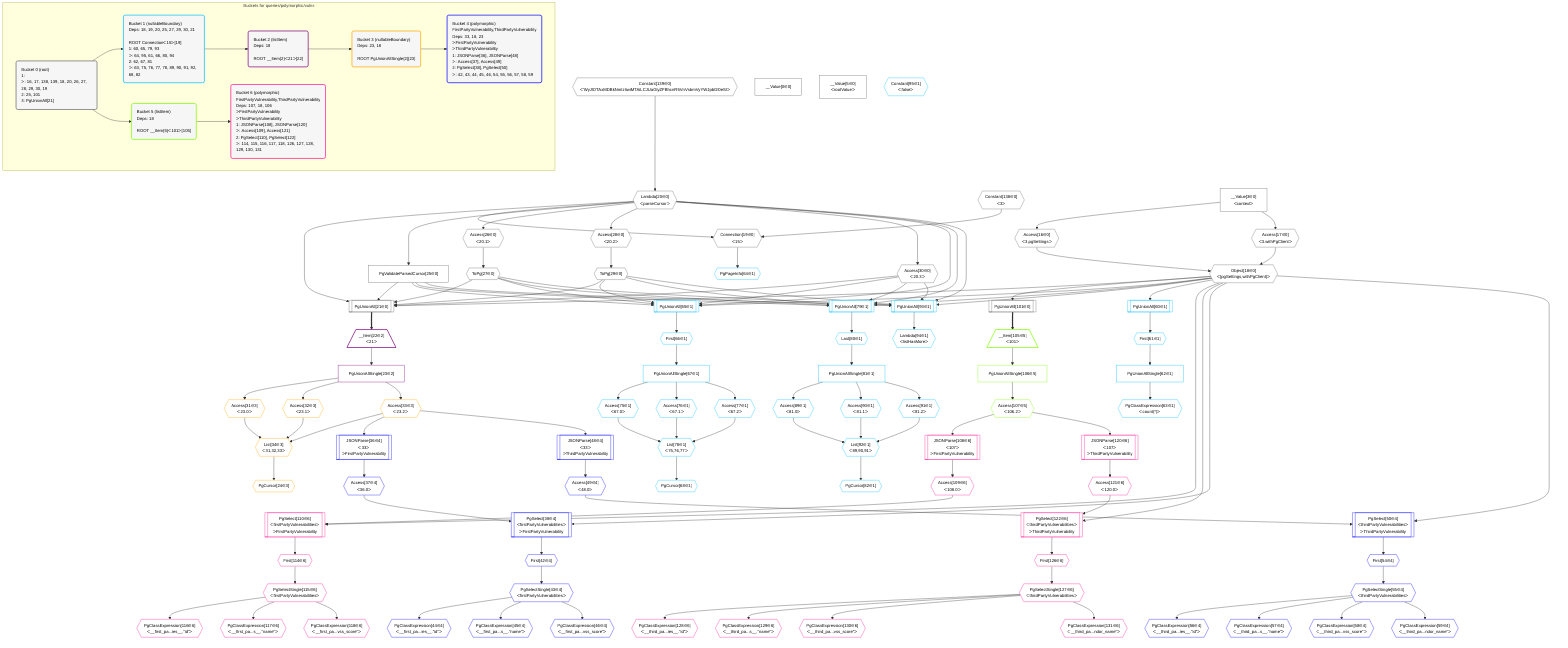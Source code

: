 %%{init: {'themeVariables': { 'fontSize': '12px'}}}%%
graph TD
    classDef path fill:#eee,stroke:#000,color:#000
    classDef plan fill:#fff,stroke-width:1px,color:#000
    classDef itemplan fill:#fff,stroke-width:2px,color:#000
    classDef unbatchedplan fill:#dff,stroke-width:1px,color:#000
    classDef sideeffectplan fill:#fcc,stroke-width:2px,color:#000
    classDef bucket fill:#f6f6f6,color:#000,stroke-width:2px,text-align:left


    %% plan dependencies
    PgUnionAll21[["PgUnionAll[21∈0]"]]:::plan
    Object18{{"Object[18∈0]<br />ᐸ{pgSettings,withPgClient}ᐳ"}}:::plan
    Lambda20{{"Lambda[20∈0]<br />ᐸparseCursorᐳ"}}:::plan
    PgValidateParsedCursor25["PgValidateParsedCursor[25∈0]"]:::plan
    ToPg27{{"ToPg[27∈0]"}}:::plan
    ToPg29{{"ToPg[29∈0]"}}:::plan
    Access30{{"Access[30∈0]<br />ᐸ20.3ᐳ"}}:::plan
    Object18 & Lambda20 & PgValidateParsedCursor25 & ToPg27 & ToPg29 & Access30 --> PgUnionAll21
    Access16{{"Access[16∈0]<br />ᐸ3.pgSettingsᐳ"}}:::plan
    Access17{{"Access[17∈0]<br />ᐸ3.withPgClientᐳ"}}:::plan
    Access16 & Access17 --> Object18
    Connection19{{"Connection[19∈0]<br />ᐸ15ᐳ"}}:::plan
    Constant138{{"Constant[138∈0]<br />ᐸ3ᐳ"}}:::plan
    Constant138 & Lambda20 --> Connection19
    __Value3["__Value[3∈0]<br />ᐸcontextᐳ"]:::plan
    __Value3 --> Access16
    __Value3 --> Access17
    Constant139{{"Constant[139∈0]<br />ᐸ'WyJlOTAxMDBkNmIzIiwiMTAiLCJUaGlyZFBhcnR5VnVsbmVyYWJpbGl0eSIᐳ"}}:::plan
    Constant139 --> Lambda20
    Lambda20 --> PgValidateParsedCursor25
    Access26{{"Access[26∈0]<br />ᐸ20.1ᐳ"}}:::plan
    Lambda20 --> Access26
    Access26 --> ToPg27
    Access28{{"Access[28∈0]<br />ᐸ20.2ᐳ"}}:::plan
    Lambda20 --> Access28
    Access28 --> ToPg29
    Lambda20 --> Access30
    PgUnionAll101[["PgUnionAll[101∈0]"]]:::plan
    Object18 --> PgUnionAll101
    __Value0["__Value[0∈0]"]:::plan
    __Value5["__Value[5∈0]<br />ᐸrootValueᐳ"]:::plan
    __Item105[/"__Item[105∈5]<br />ᐸ101ᐳ"\]:::itemplan
    PgUnionAll101 ==> __Item105
    PgUnionAllSingle106["PgUnionAllSingle[106∈5]"]:::plan
    __Item105 --> PgUnionAllSingle106
    Access107{{"Access[107∈5]<br />ᐸ106.2ᐳ"}}:::plan
    PgUnionAllSingle106 --> Access107
    PgUnionAll65[["PgUnionAll[65∈1]"]]:::plan
    Object18 & Lambda20 & PgValidateParsedCursor25 & ToPg27 & ToPg29 & Access30 --> PgUnionAll65
    PgUnionAll79[["PgUnionAll[79∈1]"]]:::plan
    Object18 & Lambda20 & PgValidateParsedCursor25 & ToPg27 & ToPg29 & Access30 --> PgUnionAll79
    PgUnionAll93[["PgUnionAll[93∈1]"]]:::plan
    Object18 & Lambda20 & PgValidateParsedCursor25 & ToPg27 & ToPg29 & Access30 --> PgUnionAll93
    List78{{"List[78∈1]<br />ᐸ75,76,77ᐳ"}}:::plan
    Access75{{"Access[75∈1]<br />ᐸ67.0ᐳ"}}:::plan
    Access76{{"Access[76∈1]<br />ᐸ67.1ᐳ"}}:::plan
    Access77{{"Access[77∈1]<br />ᐸ67.2ᐳ"}}:::plan
    Access75 & Access76 & Access77 --> List78
    List92{{"List[92∈1]<br />ᐸ89,90,91ᐳ"}}:::plan
    Access89{{"Access[89∈1]<br />ᐸ81.0ᐳ"}}:::plan
    Access90{{"Access[90∈1]<br />ᐸ81.1ᐳ"}}:::plan
    Access91{{"Access[91∈1]<br />ᐸ81.2ᐳ"}}:::plan
    Access89 & Access90 & Access91 --> List92
    PgUnionAll60[["PgUnionAll[60∈1]"]]:::plan
    Object18 --> PgUnionAll60
    First61{{"First[61∈1]"}}:::plan
    PgUnionAll60 --> First61
    PgUnionAllSingle62["PgUnionAllSingle[62∈1]"]:::plan
    First61 --> PgUnionAllSingle62
    PgClassExpression63{{"PgClassExpression[63∈1]<br />ᐸcount(*)ᐳ"}}:::plan
    PgUnionAllSingle62 --> PgClassExpression63
    PgPageInfo64{{"PgPageInfo[64∈1]"}}:::plan
    Connection19 --> PgPageInfo64
    First66{{"First[66∈1]"}}:::plan
    PgUnionAll65 --> First66
    PgUnionAllSingle67["PgUnionAllSingle[67∈1]"]:::plan
    First66 --> PgUnionAllSingle67
    PgUnionAllSingle67 --> Access75
    PgUnionAllSingle67 --> Access76
    PgUnionAllSingle67 --> Access77
    PgCursor68{{"PgCursor[68∈1]"}}:::plan
    List78 --> PgCursor68
    Last80{{"Last[80∈1]"}}:::plan
    PgUnionAll79 --> Last80
    PgUnionAllSingle81["PgUnionAllSingle[81∈1]"]:::plan
    Last80 --> PgUnionAllSingle81
    PgUnionAllSingle81 --> Access89
    PgUnionAllSingle81 --> Access90
    PgUnionAllSingle81 --> Access91
    PgCursor82{{"PgCursor[82∈1]"}}:::plan
    List92 --> PgCursor82
    Lambda94{{"Lambda[94∈1]<br />ᐸlistHasMoreᐳ"}}:::plan
    PgUnionAll93 --> Lambda94
    Constant95{{"Constant[95∈1]<br />ᐸfalseᐳ"}}:::plan
    PgSelect110[["PgSelect[110∈6]<br />ᐸfirstPartyVulnerabilitiesᐳ<br />ᐳFirstPartyVulnerability"]]:::plan
    Access109{{"Access[109∈6]<br />ᐸ108.0ᐳ"}}:::plan
    Object18 & Access109 --> PgSelect110
    PgSelect122[["PgSelect[122∈6]<br />ᐸthirdPartyVulnerabilitiesᐳ<br />ᐳThirdPartyVulnerability"]]:::plan
    Access121{{"Access[121∈6]<br />ᐸ120.0ᐳ"}}:::plan
    Object18 & Access121 --> PgSelect122
    __Item22[/"__Item[22∈2]<br />ᐸ21ᐳ"\]:::itemplan
    PgUnionAll21 ==> __Item22
    PgUnionAllSingle23["PgUnionAllSingle[23∈2]"]:::plan
    __Item22 --> PgUnionAllSingle23
    JSONParse108[["JSONParse[108∈6]<br />ᐸ107ᐳ<br />ᐳFirstPartyVulnerability"]]:::plan
    Access107 --> JSONParse108
    JSONParse108 --> Access109
    First114{{"First[114∈6]"}}:::plan
    PgSelect110 --> First114
    PgSelectSingle115{{"PgSelectSingle[115∈6]<br />ᐸfirstPartyVulnerabilitiesᐳ"}}:::plan
    First114 --> PgSelectSingle115
    PgClassExpression116{{"PgClassExpression[116∈6]<br />ᐸ__first_pa...ies__.”id”ᐳ"}}:::plan
    PgSelectSingle115 --> PgClassExpression116
    PgClassExpression117{{"PgClassExpression[117∈6]<br />ᐸ__first_pa...s__.”name”ᐳ"}}:::plan
    PgSelectSingle115 --> PgClassExpression117
    PgClassExpression118{{"PgClassExpression[118∈6]<br />ᐸ__first_pa...vss_score”ᐳ"}}:::plan
    PgSelectSingle115 --> PgClassExpression118
    JSONParse120[["JSONParse[120∈6]<br />ᐸ107ᐳ<br />ᐳThirdPartyVulnerability"]]:::plan
    Access107 --> JSONParse120
    JSONParse120 --> Access121
    First126{{"First[126∈6]"}}:::plan
    PgSelect122 --> First126
    PgSelectSingle127{{"PgSelectSingle[127∈6]<br />ᐸthirdPartyVulnerabilitiesᐳ"}}:::plan
    First126 --> PgSelectSingle127
    PgClassExpression128{{"PgClassExpression[128∈6]<br />ᐸ__third_pa...ies__.”id”ᐳ"}}:::plan
    PgSelectSingle127 --> PgClassExpression128
    PgClassExpression129{{"PgClassExpression[129∈6]<br />ᐸ__third_pa...s__.”name”ᐳ"}}:::plan
    PgSelectSingle127 --> PgClassExpression129
    PgClassExpression130{{"PgClassExpression[130∈6]<br />ᐸ__third_pa...vss_score”ᐳ"}}:::plan
    PgSelectSingle127 --> PgClassExpression130
    PgClassExpression131{{"PgClassExpression[131∈6]<br />ᐸ__third_pa...ndor_name”ᐳ"}}:::plan
    PgSelectSingle127 --> PgClassExpression131
    List34{{"List[34∈3]<br />ᐸ31,32,33ᐳ"}}:::plan
    Access31{{"Access[31∈3]<br />ᐸ23.0ᐳ"}}:::plan
    Access32{{"Access[32∈3]<br />ᐸ23.1ᐳ"}}:::plan
    Access33{{"Access[33∈3]<br />ᐸ23.2ᐳ"}}:::plan
    Access31 & Access32 & Access33 --> List34
    PgUnionAllSingle23 --> Access31
    PgUnionAllSingle23 --> Access32
    PgUnionAllSingle23 --> Access33
    PgCursor24{{"PgCursor[24∈3]"}}:::plan
    List34 --> PgCursor24
    PgSelect38[["PgSelect[38∈4]<br />ᐸfirstPartyVulnerabilitiesᐳ<br />ᐳFirstPartyVulnerability"]]:::plan
    Access37{{"Access[37∈4]<br />ᐸ36.0ᐳ"}}:::plan
    Object18 & Access37 --> PgSelect38
    PgSelect50[["PgSelect[50∈4]<br />ᐸthirdPartyVulnerabilitiesᐳ<br />ᐳThirdPartyVulnerability"]]:::plan
    Access49{{"Access[49∈4]<br />ᐸ48.0ᐳ"}}:::plan
    Object18 & Access49 --> PgSelect50
    JSONParse36[["JSONParse[36∈4]<br />ᐸ33ᐳ<br />ᐳFirstPartyVulnerability"]]:::plan
    Access33 --> JSONParse36
    JSONParse36 --> Access37
    First42{{"First[42∈4]"}}:::plan
    PgSelect38 --> First42
    PgSelectSingle43{{"PgSelectSingle[43∈4]<br />ᐸfirstPartyVulnerabilitiesᐳ"}}:::plan
    First42 --> PgSelectSingle43
    PgClassExpression44{{"PgClassExpression[44∈4]<br />ᐸ__first_pa...ies__.”id”ᐳ"}}:::plan
    PgSelectSingle43 --> PgClassExpression44
    PgClassExpression45{{"PgClassExpression[45∈4]<br />ᐸ__first_pa...s__.”name”ᐳ"}}:::plan
    PgSelectSingle43 --> PgClassExpression45
    PgClassExpression46{{"PgClassExpression[46∈4]<br />ᐸ__first_pa...vss_score”ᐳ"}}:::plan
    PgSelectSingle43 --> PgClassExpression46
    JSONParse48[["JSONParse[48∈4]<br />ᐸ33ᐳ<br />ᐳThirdPartyVulnerability"]]:::plan
    Access33 --> JSONParse48
    JSONParse48 --> Access49
    First54{{"First[54∈4]"}}:::plan
    PgSelect50 --> First54
    PgSelectSingle55{{"PgSelectSingle[55∈4]<br />ᐸthirdPartyVulnerabilitiesᐳ"}}:::plan
    First54 --> PgSelectSingle55
    PgClassExpression56{{"PgClassExpression[56∈4]<br />ᐸ__third_pa...ies__.”id”ᐳ"}}:::plan
    PgSelectSingle55 --> PgClassExpression56
    PgClassExpression57{{"PgClassExpression[57∈4]<br />ᐸ__third_pa...s__.”name”ᐳ"}}:::plan
    PgSelectSingle55 --> PgClassExpression57
    PgClassExpression58{{"PgClassExpression[58∈4]<br />ᐸ__third_pa...vss_score”ᐳ"}}:::plan
    PgSelectSingle55 --> PgClassExpression58
    PgClassExpression59{{"PgClassExpression[59∈4]<br />ᐸ__third_pa...ndor_name”ᐳ"}}:::plan
    PgSelectSingle55 --> PgClassExpression59

    %% define steps

    subgraph "Buckets for queries/polymorphic/vulns"
    Bucket0("Bucket 0 (root)<br />1: <br />ᐳ: 16, 17, 138, 139, 18, 20, 26, 27, 28, 29, 30, 19<br />2: 25, 101<br />3: PgUnionAll[21]"):::bucket
    classDef bucket0 stroke:#696969
    class Bucket0,__Value0,__Value3,__Value5,Access16,Access17,Object18,Connection19,Lambda20,PgUnionAll21,PgValidateParsedCursor25,Access26,ToPg27,Access28,ToPg29,Access30,PgUnionAll101,Constant138,Constant139 bucket0
    Bucket1("Bucket 1 (nullableBoundary)<br />Deps: 18, 19, 20, 25, 27, 29, 30, 21<br /><br />ROOT Connectionᐸ15ᐳ[19]<br />1: 60, 65, 79, 93<br />ᐳ: 64, 95, 61, 66, 80, 94<br />2: 62, 67, 81<br />ᐳ: 63, 75, 76, 77, 78, 89, 90, 91, 92, 68, 82"):::bucket
    classDef bucket1 stroke:#00bfff
    class Bucket1,PgUnionAll60,First61,PgUnionAllSingle62,PgClassExpression63,PgPageInfo64,PgUnionAll65,First66,PgUnionAllSingle67,PgCursor68,Access75,Access76,Access77,List78,PgUnionAll79,Last80,PgUnionAllSingle81,PgCursor82,Access89,Access90,Access91,List92,PgUnionAll93,Lambda94,Constant95 bucket1
    Bucket2("Bucket 2 (listItem)<br />Deps: 18<br /><br />ROOT __Item{2}ᐸ21ᐳ[22]"):::bucket
    classDef bucket2 stroke:#7f007f
    class Bucket2,__Item22,PgUnionAllSingle23 bucket2
    Bucket3("Bucket 3 (nullableBoundary)<br />Deps: 23, 18<br /><br />ROOT PgUnionAllSingle{2}[23]"):::bucket
    classDef bucket3 stroke:#ffa500
    class Bucket3,PgCursor24,Access31,Access32,Access33,List34 bucket3
    Bucket4("Bucket 4 (polymorphic)<br />FirstPartyVulnerability,ThirdPartyVulnerability<br />Deps: 33, 18, 23<br />ᐳFirstPartyVulnerability<br />ᐳThirdPartyVulnerability<br />1: JSONParse[36], JSONParse[48]<br />ᐳ: Access[37], Access[49]<br />2: PgSelect[38], PgSelect[50]<br />ᐳ: 42, 43, 44, 45, 46, 54, 55, 56, 57, 58, 59"):::bucket
    classDef bucket4 stroke:#0000ff
    class Bucket4,JSONParse36,Access37,PgSelect38,First42,PgSelectSingle43,PgClassExpression44,PgClassExpression45,PgClassExpression46,JSONParse48,Access49,PgSelect50,First54,PgSelectSingle55,PgClassExpression56,PgClassExpression57,PgClassExpression58,PgClassExpression59 bucket4
    Bucket5("Bucket 5 (listItem)<br />Deps: 18<br /><br />ROOT __Item{5}ᐸ101ᐳ[105]"):::bucket
    classDef bucket5 stroke:#7fff00
    class Bucket5,__Item105,PgUnionAllSingle106,Access107 bucket5
    Bucket6("Bucket 6 (polymorphic)<br />FirstPartyVulnerability,ThirdPartyVulnerability<br />Deps: 107, 18, 106<br />ᐳFirstPartyVulnerability<br />ᐳThirdPartyVulnerability<br />1: JSONParse[108], JSONParse[120]<br />ᐳ: Access[109], Access[121]<br />2: PgSelect[110], PgSelect[122]<br />ᐳ: 114, 115, 116, 117, 118, 126, 127, 128, 129, 130, 131"):::bucket
    classDef bucket6 stroke:#ff1493
    class Bucket6,JSONParse108,Access109,PgSelect110,First114,PgSelectSingle115,PgClassExpression116,PgClassExpression117,PgClassExpression118,JSONParse120,Access121,PgSelect122,First126,PgSelectSingle127,PgClassExpression128,PgClassExpression129,PgClassExpression130,PgClassExpression131 bucket6
    Bucket0 --> Bucket1 & Bucket5
    Bucket1 --> Bucket2
    Bucket2 --> Bucket3
    Bucket3 --> Bucket4
    Bucket5 --> Bucket6
    end